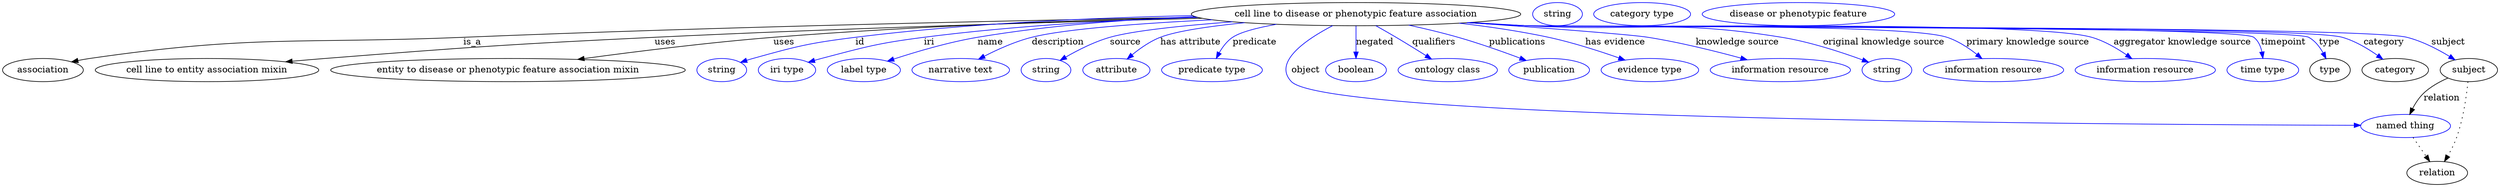 digraph {
	graph [bb="0,0,3858.6,283"];
	node [label="\N"];
	"cell line to disease or phenotypic feature association"	[height=0.5,
		label="cell line to disease or phenotypic feature association",
		pos="2092.4,265",
		width=7.0771];
	association	[height=0.5,
		pos="62.394,178",
		width=1.7332];
	"cell line to disease or phenotypic feature association" -> association	[label=is_a,
		lp="726.39,221.5",
		pos="e,106.47,190.84 1847.1,260.12 1571.1,255.2 1109.4,245.35 712.39,229 454.86,218.4 388.4,233.49 133.39,196 127.91,195.19 122.22,194.17 \
116.57,193.02"];
	"cell line to entity association mixin"	[height=0.5,
		pos="315.39,178",
		width=4.8024];
	"cell line to disease or phenotypic feature association" -> "cell line to entity association mixin"	[label=uses,
		lp="1023.9,221.5",
		pos="e,436.75,190.82 1854.5,258.54 1634.6,252.97 1298.8,243.13 1007.4,229 780.52,218 723.83,213.9 497.39,196 481,194.7 463.78,193.24 \
446.75,191.72"];
	"entity to disease or phenotypic feature association mixin"	[height=0.5,
		pos="780.39,178",
		width=7.6188];
	"cell line to disease or phenotypic feature association" -> "entity to disease or phenotypic feature association mixin"	[label=uses,
		lp="1207.9,221.5",
		pos="e,888.32,194.59 1847.8,259.93 1666.4,255.59 1413.2,246.77 1191.4,229 1092.3,221.07 980.43,207.12 898.42,195.97"];
	id	[color=blue,
		height=0.5,
		label=string,
		pos="1111.4,178",
		width=1.0652];
	"cell line to disease or phenotypic feature association" -> id	[color=blue,
		label=id,
		lp="1325.4,221.5",
		pos="e,1140.4,189.98 1839.2,262.72 1687.6,259.42 1491.4,250.72 1318.4,229 1246.8,220.01 1228.9,215.43 1159.4,196 1156.3,195.13 1153.1,\
194.17 1149.9,193.15",
		style=solid];
	iri	[color=blue,
		height=0.5,
		label="iri type",
		pos="1212.4,178",
		width=1.2277];
	"cell line to disease or phenotypic feature association" -> iri	[color=blue,
		label=iri,
		lp="1431.4,221.5",
		pos="e,1245.3,190.15 1846.9,260.18 1720,255.93 1563,247.12 1423.4,229 1352.3,219.77 1334.8,214.31 1265.4,196 1262,195.11 1258.5,194.13 \
1255.1,193.11",
		style=solid];
	name	[color=blue,
		height=0.5,
		label="label type",
		pos="1331.4,178",
		width=1.5707];
	"cell line to disease or phenotypic feature association" -> name	[color=blue,
		label=name,
		lp="1526.4,221.5",
		pos="e,1367.7,191.91 1843.3,261.13 1738.7,256.82 1616,247.7 1506.4,229 1461.9,221.41 1412.5,206.71 1377.6,195.21",
		style=solid];
	description	[color=blue,
		height=0.5,
		label="narrative text",
		pos="1481.4,178",
		width=2.0943];
	"cell line to disease or phenotypic feature association" -> description	[color=blue,
		label=description,
		lp="1630.9,221.5",
		pos="e,1508.6,194.84 1869.5,256.26 1760.9,250.92 1642.6,242.31 1590.4,229 1565,222.53 1538.3,210.35 1517.6,199.63",
		style=solid];
	source	[color=blue,
		height=0.5,
		label=string,
		pos="1613.4,178",
		width=1.0652];
	"cell line to disease or phenotypic feature association" -> source	[color=blue,
		label=source,
		lp="1735.4,221.5",
		pos="e,1635,193.06 1901,253.11 1825,247.39 1747.2,239.37 1711.4,229 1687.4,222.06 1662.4,209.19 1643.6,198.24",
		style=solid];
	"has attribute"	[color=blue,
		height=0.5,
		label=attribute,
		pos="1721.4,178",
		width=1.4443];
	"cell line to disease or phenotypic feature association" -> "has attribute"	[color=blue,
		label="has attribute",
		lp="1836.4,221.5",
		pos="e,1738,195.14 1920.2,251.72 1866.2,246.22 1814.2,238.73 1789.4,229 1773.5,222.77 1758.1,211.9 1745.9,201.88",
		style=solid];
	predicate	[color=blue,
		height=0.5,
		label="predicate type",
		pos="1869.4,178",
		width=2.1665];
	"cell line to disease or phenotypic feature association" -> predicate	[color=blue,
		label=predicate,
		lp="1935.4,221.5",
		pos="e,1876,196.02 1969,249.16 1939.8,243.91 1913.6,237.22 1901.4,229 1892.6,223.12 1885.8,213.94 1880.7,205.04",
		style=solid];
	object	[color=blue,
		height=0.5,
		label="named thing",
		pos="3716.4,91",
		width=1.9318];
	"cell line to disease or phenotypic feature association" -> object	[color=blue,
		label=object,
		lp="2014.4,178",
		pos="e,3646.9,92.083 2056.1,247.07 2016.7,226.49 1962.9,190.7 1992.4,160 2050,100.07 3304.5,92.944 3636.4,92.109",
		style=solid];
	negated	[color=blue,
		height=0.5,
		label=boolean,
		pos="2092.4,178",
		width=1.2999];
	"cell line to disease or phenotypic feature association" -> negated	[color=blue,
		label=negated,
		lp="2121.4,221.5",
		pos="e,2092.4,196.18 2092.4,246.8 2092.4,235.16 2092.4,219.55 2092.4,206.24",
		style=solid];
	qualifiers	[color=blue,
		height=0.5,
		label="ontology class",
		pos="2233.4,178",
		width=2.1304];
	"cell line to disease or phenotypic feature association" -> qualifiers	[color=blue,
		label=qualifiers,
		lp="2212.9,221.5",
		pos="e,2208.7,195.09 2123.2,247.04 2133.2,241.4 2144.3,235.03 2154.4,229 2169.5,219.98 2185.9,209.64 2199.9,200.72",
		style=solid];
	publications	[color=blue,
		height=0.5,
		label=publication,
		pos="2390.4,178",
		width=1.7332];
	"cell line to disease or phenotypic feature association" -> publications	[color=blue,
		label=publications,
		lp="2341.4,221.5",
		pos="e,2355.1,192.98 2174.1,247.94 2198.8,242.55 2225.8,236.08 2250.4,229 2282.6,219.71 2318.3,206.96 2345.5,196.66",
		style=solid];
	"has evidence"	[color=blue,
		height=0.5,
		label="evidence type",
		pos="2546.4,178",
		width=2.0943];
	"cell line to disease or phenotypic feature association" -> "has evidence"	[color=blue,
		label="has evidence",
		lp="2492.9,221.5",
		pos="e,2507.9,193.53 2251.7,250.9 2296.5,245.68 2345.1,238.57 2389.4,229 2426.6,220.96 2467.6,207.76 2498.3,196.95",
		style=solid];
	"knowledge source"	[color=blue,
		height=0.5,
		label="information resource",
		pos="2748.4,178",
		width=3.015];
	"cell line to disease or phenotypic feature association" -> "knowledge source"	[color=blue,
		label="knowledge source",
		lp="2681.9,221.5",
		pos="e,2697,193.97 2266.5,251.84 2381.5,243.58 2516,233.37 2543.4,229 2592.4,221.18 2646.8,207.66 2687.3,196.64",
		style=solid];
	"original knowledge source"	[color=blue,
		height=0.5,
		label=string,
		pos="2913.4,178",
		width=1.0652];
	"cell line to disease or phenotypic feature association" -> "original knowledge source"	[color=blue,
		label="original knowledge source",
		lp="2908.4,221.5",
		pos="e,2885.1,190.27 2270.2,252.09 2299,250.3 2328.5,248.53 2356.4,247 2531.4,237.37 2577.4,257.17 2750.4,229 2794.3,221.84 2842.9,205.83 \
2875.5,193.84",
		style=solid];
	"primary knowledge source"	[color=blue,
		height=0.5,
		label="information resource",
		pos="3078.4,178",
		width=3.015];
	"cell line to disease or phenotypic feature association" -> "primary knowledge source"	[color=blue,
		label="primary knowledge source",
		lp="3131.4,221.5",
		pos="e,3060.5,195.9 2267,251.85 2296.8,250.04 2327.5,248.33 2356.4,247 2428.6,243.68 2937.8,251.54 3006.4,229 3023.2,223.47 3039.7,212.62 \
3052.6,202.44",
		style=solid];
	"aggregator knowledge source"	[color=blue,
		height=0.5,
		label="information resource",
		pos="3313.4,178",
		width=3.015];
	"cell line to disease or phenotypic feature association" -> "aggregator knowledge source"	[color=blue,
		label="aggregator knowledge source",
		lp="3370.9,221.5",
		pos="e,3292.7,195.72 2265.6,251.76 2295.8,249.93 2327,248.25 2356.4,247 2453.4,242.88 3137.1,255.97 3230.4,229 3249.7,223.42 3269.1,212.14 \
3284.3,201.72",
		style=solid];
	timepoint	[color=blue,
		height=0.5,
		label="time type",
		pos="3495.4,178",
		width=1.5346];
	"cell line to disease or phenotypic feature association" -> timepoint	[color=blue,
		label=timepoint,
		lp="3527.4,221.5",
		pos="e,3495.5,196.23 2264.5,251.71 2295.1,249.87 2326.7,248.19 2356.4,247 2387.6,245.75 3456.6,248.09 3481.4,229 3488.5,223.54 3492.2,\
214.81 3494,206.15",
		style=solid];
	type	[height=0.5,
		pos="3599.4,178",
		width=0.86659];
	"cell line to disease or phenotypic feature association" -> type	[color=blue,
		label=type,
		lp="3598.4,221.5",
		pos="e,3593.3,195.69 2264.2,251.7 2294.9,249.86 2326.6,248.18 2356.4,247 2390,245.67 3536.9,245.15 3566.4,229 3576.1,223.68 3583.5,214.13 \
3588.7,204.79",
		style=solid];
	category	[height=0.5,
		pos="3700.4,178",
		width=1.4263];
	"cell line to disease or phenotypic feature association" -> category	[color=blue,
		label=category,
		lp="3682.9,221.5",
		pos="e,3681.3,194.78 2264.2,251.69 2294.9,249.85 2326.6,248.17 2356.4,247 2426.5,244.25 3551,248.44 3618.4,229 3638.1,223.32 3657.8,211.57 \
3672.9,200.89",
		style=solid];
	subject	[height=0.5,
		pos="3814.4,178",
		width=1.2277];
	"cell line to disease or phenotypic feature association" -> subject	[color=blue,
		label=subject,
		lp="3782.4,221.5",
		pos="e,3793.1,193.84 2264.2,251.66 2294.9,249.82 2326.6,248.16 2356.4,247 2432,244.07 3645,247.48 3718.4,229 3741.8,223.1 3765.9,210.51 \
3784.1,199.44",
		style=solid];
	relation	[height=0.5,
		pos="3765.4,18",
		width=1.2999];
	object -> relation	[pos="e,3753.9,35.705 3728,73.174 3734,64.509 3741.4,53.768 3748,44.141",
		style=dotted];
	association_type	[color=blue,
		height=0.5,
		label=string,
		pos="2403.4,265",
		width=1.0652];
	association_category	[color=blue,
		height=0.5,
		label="category type",
		pos="2534.4,265",
		width=2.0762];
	subject -> object	[label=relation,
		lp="3772.4,134.5",
		pos="e,3722.8,108.97 3781.9,165.59 3769.1,159.94 3755,152.13 3744.4,142 3737.4,135.31 3731.7,126.48 3727.3,118.1"];
	subject -> relation	[pos="e,3776.6,35.828 3813,159.99 3810.9,139.02 3806,102.55 3795.4,73 3791.9,63.258 3786.8,53.189 3781.8,44.423",
		style=dotted];
	"cell line to disease or phenotypic feature association_subject"	[color=blue,
		height=0.5,
		label="disease or phenotypic feature",
		pos="2776.4,265",
		width=4.1344];
}
